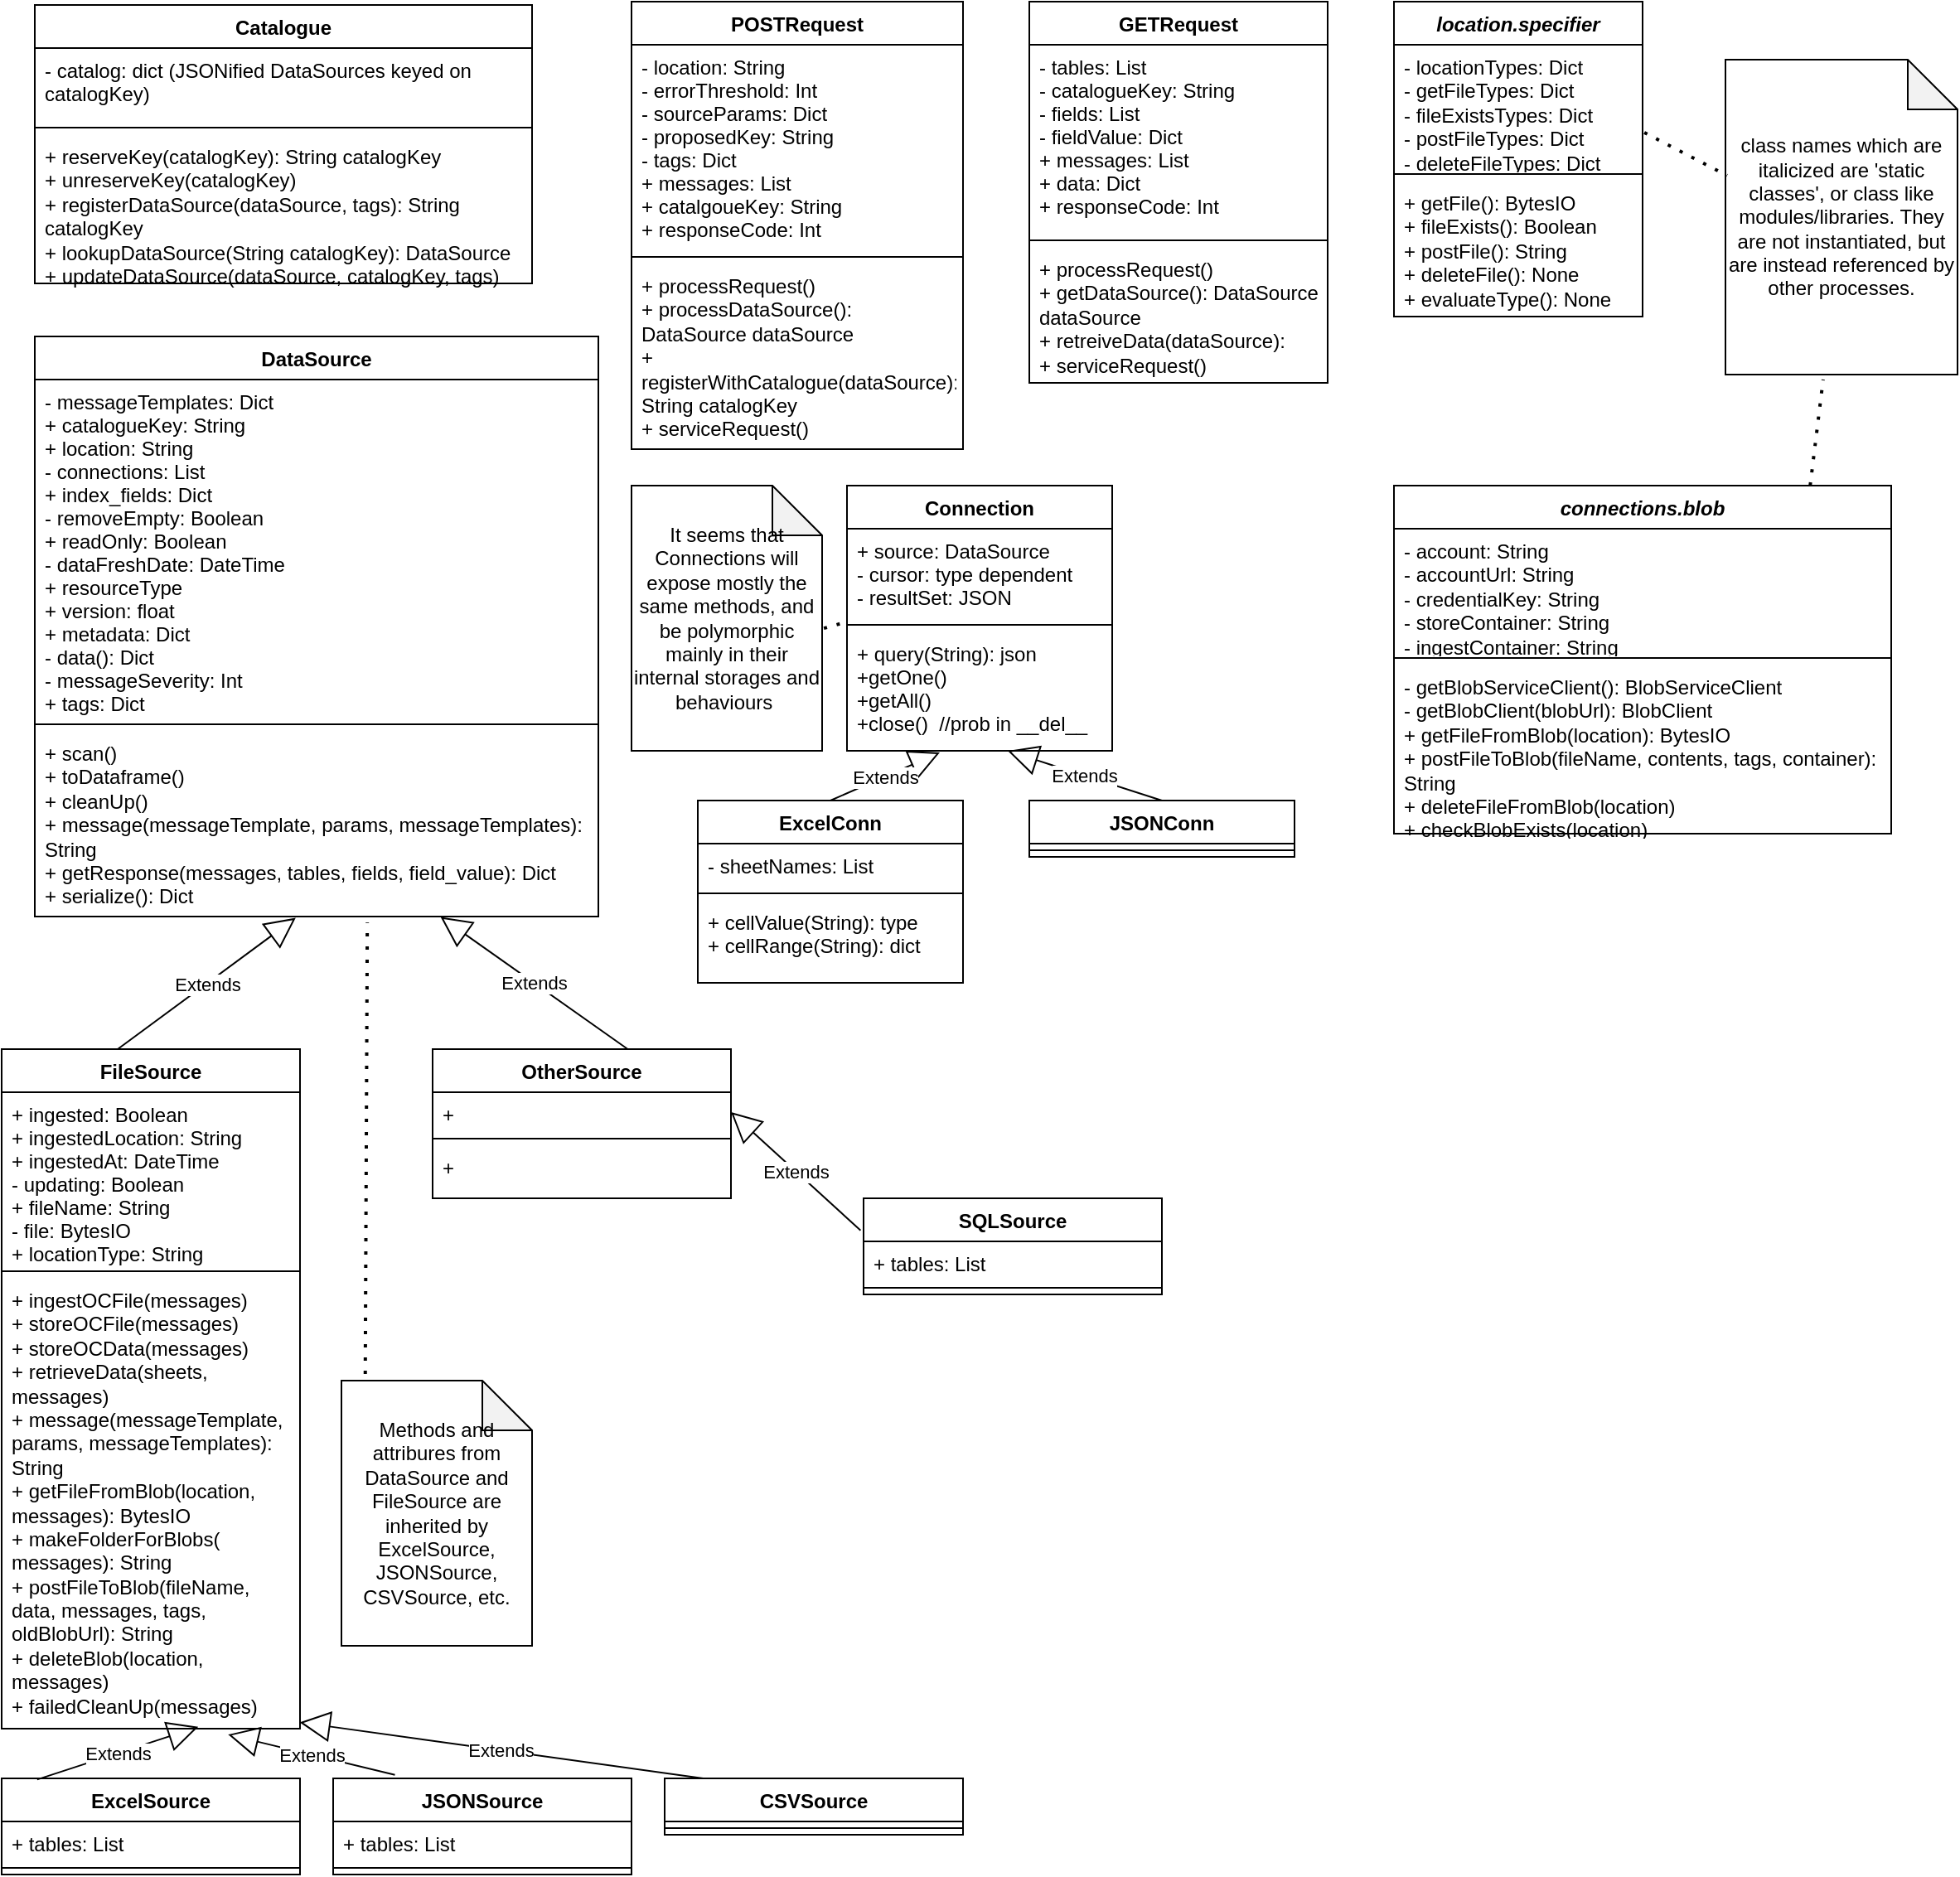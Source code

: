<mxfile>
    <diagram id="i0HuEJJpb179jTzEXLAF" name="Page-1">
        <mxGraphModel dx="1224" dy="608" grid="1" gridSize="10" guides="1" tooltips="1" connect="1" arrows="1" fold="1" page="1" pageScale="1" pageWidth="850" pageHeight="1100" math="0" shadow="0">
            <root>
                <mxCell id="0"/>
                <mxCell id="1" parent="0"/>
                <mxCell id="IOtS3WivhRrsCKZ9e64G-1" value="Catalogue" style="swimlane;fontStyle=1;align=center;verticalAlign=top;childLayout=stackLayout;horizontal=1;startSize=26;horizontalStack=0;resizeParent=1;resizeParentMax=0;resizeLast=0;collapsible=1;marginBottom=0;" parent="1" vertex="1">
                    <mxGeometry x="40" y="40" width="300" height="168" as="geometry"/>
                </mxCell>
                <mxCell id="IOtS3WivhRrsCKZ9e64G-2" value="- catalog: dict (JSONified DataSources keyed on catalogKey)" style="text;strokeColor=none;fillColor=none;align=left;verticalAlign=top;spacingLeft=4;spacingRight=4;overflow=hidden;rotatable=0;points=[[0,0.5],[1,0.5]];portConstraint=eastwest;whiteSpace=wrap;" parent="IOtS3WivhRrsCKZ9e64G-1" vertex="1">
                    <mxGeometry y="26" width="300" height="44" as="geometry"/>
                </mxCell>
                <mxCell id="IOtS3WivhRrsCKZ9e64G-3" value="" style="line;strokeWidth=1;fillColor=none;align=left;verticalAlign=middle;spacingTop=-1;spacingLeft=3;spacingRight=3;rotatable=0;labelPosition=right;points=[];portConstraint=eastwest;" parent="IOtS3WivhRrsCKZ9e64G-1" vertex="1">
                    <mxGeometry y="70" width="300" height="8" as="geometry"/>
                </mxCell>
                <mxCell id="IOtS3WivhRrsCKZ9e64G-4" value="+ reserveKey(catalogKey): String catalogKey&#10;+ unreserveKey(catalogKey)&#10;+ registerDataSource(dataSource, tags): String catalogKey&#10;+ lookupDataSource(String catalogKey): DataSource&#10;+ updateDataSource(dataSource, catalogKey, tags)" style="text;strokeColor=none;fillColor=none;align=left;verticalAlign=top;spacingLeft=4;spacingRight=4;overflow=hidden;rotatable=0;points=[[0,0.5],[1,0.5]];portConstraint=eastwest;whiteSpace=wrap;" parent="IOtS3WivhRrsCKZ9e64G-1" vertex="1">
                    <mxGeometry y="78" width="300" height="90" as="geometry"/>
                </mxCell>
                <mxCell id="IOtS3WivhRrsCKZ9e64G-5" value="DataSource" style="swimlane;fontStyle=1;align=center;verticalAlign=top;childLayout=stackLayout;horizontal=1;startSize=26;horizontalStack=0;resizeParent=1;resizeParentMax=0;resizeLast=0;collapsible=1;marginBottom=0;" parent="1" vertex="1">
                    <mxGeometry x="40" y="240" width="340" height="350" as="geometry"/>
                </mxCell>
                <mxCell id="IOtS3WivhRrsCKZ9e64G-6" value="- messageTemplates: Dict&#10;+ catalogueKey: String&#10;+ location: String&#10;- connections: List&#10;+ index_fields: Dict&#10;- removeEmpty: Boolean&#10;+ readOnly: Boolean&#10;- dataFreshDate: DateTime&#10;+ resourceType&#10;+ version: float&#10;+ metadata: Dict&#10;- data(): Dict&#10;- messageSeverity: Int&#10;+ tags: Dict" style="text;strokeColor=none;fillColor=none;align=left;verticalAlign=top;spacingLeft=4;spacingRight=4;overflow=hidden;rotatable=0;points=[[0,0.5],[1,0.5]];portConstraint=eastwest;" parent="IOtS3WivhRrsCKZ9e64G-5" vertex="1">
                    <mxGeometry y="26" width="340" height="204" as="geometry"/>
                </mxCell>
                <mxCell id="IOtS3WivhRrsCKZ9e64G-7" value="" style="line;strokeWidth=1;fillColor=none;align=left;verticalAlign=middle;spacingTop=-1;spacingLeft=3;spacingRight=3;rotatable=0;labelPosition=right;points=[];portConstraint=eastwest;" parent="IOtS3WivhRrsCKZ9e64G-5" vertex="1">
                    <mxGeometry y="230" width="340" height="8" as="geometry"/>
                </mxCell>
                <mxCell id="IOtS3WivhRrsCKZ9e64G-8" value="+ scan()&#10;+ toDataframe()&#10;+ cleanUp()&#10;+ message(messageTemplate, params, messageTemplates): String&#10;+ getResponse(messages, tables, fields, field_value): Dict&#10;+ serialize(): Dict" style="text;strokeColor=none;fillColor=none;align=left;verticalAlign=top;spacingLeft=4;spacingRight=4;overflow=hidden;rotatable=0;points=[[0,0.5],[1,0.5]];portConstraint=eastwest;whiteSpace=wrap;" parent="IOtS3WivhRrsCKZ9e64G-5" vertex="1">
                    <mxGeometry y="238" width="340" height="112" as="geometry"/>
                </mxCell>
                <mxCell id="IOtS3WivhRrsCKZ9e64G-9" value="Connection" style="swimlane;fontStyle=1;align=center;verticalAlign=top;childLayout=stackLayout;horizontal=1;startSize=26;horizontalStack=0;resizeParent=1;resizeParentMax=0;resizeLast=0;collapsible=1;marginBottom=0;" parent="1" vertex="1">
                    <mxGeometry x="530" y="330" width="160" height="160" as="geometry"/>
                </mxCell>
                <mxCell id="IOtS3WivhRrsCKZ9e64G-10" value="+ source: DataSource&#10;- cursor: type dependent&#10;- resultSet: JSON" style="text;strokeColor=none;fillColor=none;align=left;verticalAlign=top;spacingLeft=4;spacingRight=4;overflow=hidden;rotatable=0;points=[[0,0.5],[1,0.5]];portConstraint=eastwest;" parent="IOtS3WivhRrsCKZ9e64G-9" vertex="1">
                    <mxGeometry y="26" width="160" height="54" as="geometry"/>
                </mxCell>
                <mxCell id="IOtS3WivhRrsCKZ9e64G-11" value="" style="line;strokeWidth=1;fillColor=none;align=left;verticalAlign=middle;spacingTop=-1;spacingLeft=3;spacingRight=3;rotatable=0;labelPosition=right;points=[];portConstraint=eastwest;" parent="IOtS3WivhRrsCKZ9e64G-9" vertex="1">
                    <mxGeometry y="80" width="160" height="8" as="geometry"/>
                </mxCell>
                <mxCell id="IOtS3WivhRrsCKZ9e64G-12" value="+ query(String): json&#10;+getOne()&#10;+getAll()&#10;+close()  //prob in __del__" style="text;strokeColor=none;fillColor=none;align=left;verticalAlign=top;spacingLeft=4;spacingRight=4;overflow=hidden;rotatable=0;points=[[0,0.5],[1,0.5]];portConstraint=eastwest;" parent="IOtS3WivhRrsCKZ9e64G-9" vertex="1">
                    <mxGeometry y="88" width="160" height="72" as="geometry"/>
                </mxCell>
                <mxCell id="ur3cjd_tA1lOPhXmzHEM-6" value="ExcelConn" style="swimlane;fontStyle=1;align=center;verticalAlign=top;childLayout=stackLayout;horizontal=1;startSize=26;horizontalStack=0;resizeParent=1;resizeParentMax=0;resizeLast=0;collapsible=1;marginBottom=0;" parent="1" vertex="1">
                    <mxGeometry x="440" y="520" width="160" height="110" as="geometry"/>
                </mxCell>
                <mxCell id="ur3cjd_tA1lOPhXmzHEM-7" value="- sheetNames: List" style="text;strokeColor=none;fillColor=none;align=left;verticalAlign=top;spacingLeft=4;spacingRight=4;overflow=hidden;rotatable=0;points=[[0,0.5],[1,0.5]];portConstraint=eastwest;" parent="ur3cjd_tA1lOPhXmzHEM-6" vertex="1">
                    <mxGeometry y="26" width="160" height="26" as="geometry"/>
                </mxCell>
                <mxCell id="ur3cjd_tA1lOPhXmzHEM-8" value="" style="line;strokeWidth=1;fillColor=none;align=left;verticalAlign=middle;spacingTop=-1;spacingLeft=3;spacingRight=3;rotatable=0;labelPosition=right;points=[];portConstraint=eastwest;" parent="ur3cjd_tA1lOPhXmzHEM-6" vertex="1">
                    <mxGeometry y="52" width="160" height="8" as="geometry"/>
                </mxCell>
                <mxCell id="ur3cjd_tA1lOPhXmzHEM-9" value="+ cellValue(String): type&#10;+ cellRange(String): dict" style="text;strokeColor=none;fillColor=none;align=left;verticalAlign=top;spacingLeft=4;spacingRight=4;overflow=hidden;rotatable=0;points=[[0,0.5],[1,0.5]];portConstraint=eastwest;" parent="ur3cjd_tA1lOPhXmzHEM-6" vertex="1">
                    <mxGeometry y="60" width="160" height="50" as="geometry"/>
                </mxCell>
                <mxCell id="ur3cjd_tA1lOPhXmzHEM-10" value="JSONConn" style="swimlane;fontStyle=1;align=center;verticalAlign=top;childLayout=stackLayout;horizontal=1;startSize=26;horizontalStack=0;resizeParent=1;resizeParentMax=0;resizeLast=0;collapsible=1;marginBottom=0;" parent="1" vertex="1">
                    <mxGeometry x="640" y="520" width="160" height="34" as="geometry"/>
                </mxCell>
                <mxCell id="ur3cjd_tA1lOPhXmzHEM-12" value="" style="line;strokeWidth=1;fillColor=none;align=left;verticalAlign=middle;spacingTop=-1;spacingLeft=3;spacingRight=3;rotatable=0;labelPosition=right;points=[];portConstraint=eastwest;" parent="ur3cjd_tA1lOPhXmzHEM-10" vertex="1">
                    <mxGeometry y="26" width="160" height="8" as="geometry"/>
                </mxCell>
                <mxCell id="ur3cjd_tA1lOPhXmzHEM-14" value="Extends" style="endArrow=block;endSize=16;endFill=0;html=1;rounded=0;entryX=0.35;entryY=1.014;entryDx=0;entryDy=0;entryPerimeter=0;exitX=0.5;exitY=0;exitDx=0;exitDy=0;" parent="1" source="ur3cjd_tA1lOPhXmzHEM-6" target="IOtS3WivhRrsCKZ9e64G-12" edge="1">
                    <mxGeometry width="160" relative="1" as="geometry">
                        <mxPoint x="520" y="690" as="sourcePoint"/>
                        <mxPoint x="680" y="690" as="targetPoint"/>
                    </mxGeometry>
                </mxCell>
                <mxCell id="ur3cjd_tA1lOPhXmzHEM-15" value="Extends" style="endArrow=block;endSize=16;endFill=0;html=1;rounded=0;entryX=0.606;entryY=1;entryDx=0;entryDy=0;entryPerimeter=0;exitX=0.5;exitY=0;exitDx=0;exitDy=0;" parent="1" source="ur3cjd_tA1lOPhXmzHEM-10" target="IOtS3WivhRrsCKZ9e64G-12" edge="1">
                    <mxGeometry width="160" relative="1" as="geometry">
                        <mxPoint x="590" y="920" as="sourcePoint"/>
                        <mxPoint x="750" y="920" as="targetPoint"/>
                    </mxGeometry>
                </mxCell>
                <mxCell id="J48dg5zKVeO8EY1i-7HX-1" value="It seems that Connections will expose mostly the same methods, and be polymorphic mainly in their internal storages and behaviours&amp;nbsp;" style="shape=note;whiteSpace=wrap;html=1;backgroundOutline=1;darkOpacity=0.05;" parent="1" vertex="1">
                    <mxGeometry x="400" y="330" width="115" height="160" as="geometry"/>
                </mxCell>
                <mxCell id="J48dg5zKVeO8EY1i-7HX-2" value="" style="endArrow=none;dashed=1;html=1;dashPattern=1 3;strokeWidth=2;rounded=0;exitX=1.009;exitY=0.538;exitDx=0;exitDy=0;exitPerimeter=0;entryX=-0.019;entryY=-0.069;entryDx=0;entryDy=0;entryPerimeter=0;" parent="1" source="J48dg5zKVeO8EY1i-7HX-1" target="IOtS3WivhRrsCKZ9e64G-12" edge="1">
                    <mxGeometry width="50" height="50" relative="1" as="geometry">
                        <mxPoint x="400" y="440" as="sourcePoint"/>
                        <mxPoint x="450" y="390" as="targetPoint"/>
                    </mxGeometry>
                </mxCell>
                <mxCell id="W7PKi4BOr_m87uY0X5EW-5" value="GETRequest" style="swimlane;fontStyle=1;align=center;verticalAlign=top;childLayout=stackLayout;horizontal=1;startSize=26;horizontalStack=0;resizeParent=1;resizeParentMax=0;resizeLast=0;collapsible=1;marginBottom=0;" parent="1" vertex="1">
                    <mxGeometry x="640" y="38" width="180" height="230" as="geometry"/>
                </mxCell>
                <mxCell id="W7PKi4BOr_m87uY0X5EW-6" value="- tables: List&#10;- catalogueKey: String&#10;- fields: List&#10;- fieldValue: Dict&#10;+ messages: List&#10;+ data: Dict&#10;+ responseCode: Int" style="text;strokeColor=none;fillColor=none;align=left;verticalAlign=top;spacingLeft=4;spacingRight=4;overflow=hidden;rotatable=0;points=[[0,0.5],[1,0.5]];portConstraint=eastwest;" parent="W7PKi4BOr_m87uY0X5EW-5" vertex="1">
                    <mxGeometry y="26" width="180" height="114" as="geometry"/>
                </mxCell>
                <mxCell id="W7PKi4BOr_m87uY0X5EW-7" value="" style="line;strokeWidth=1;fillColor=none;align=left;verticalAlign=middle;spacingTop=-1;spacingLeft=3;spacingRight=3;rotatable=0;labelPosition=right;points=[];portConstraint=eastwest;" parent="W7PKi4BOr_m87uY0X5EW-5" vertex="1">
                    <mxGeometry y="140" width="180" height="8" as="geometry"/>
                </mxCell>
                <mxCell id="W7PKi4BOr_m87uY0X5EW-8" value="+ processRequest()&#10;+ getDataSource(): DataSource dataSource&#10;+ retreiveData(dataSource): &#10;+ serviceRequest()" style="text;strokeColor=none;fillColor=none;align=left;verticalAlign=top;spacingLeft=4;spacingRight=4;overflow=hidden;rotatable=0;points=[[0,0.5],[1,0.5]];portConstraint=eastwest;whiteSpace=wrap;" parent="W7PKi4BOr_m87uY0X5EW-5" vertex="1">
                    <mxGeometry y="148" width="180" height="82" as="geometry"/>
                </mxCell>
                <mxCell id="2" value="location.specifier" style="swimlane;fontStyle=3;align=center;verticalAlign=top;childLayout=stackLayout;horizontal=1;startSize=26;horizontalStack=0;resizeParent=1;resizeParentMax=0;resizeLast=0;collapsible=1;marginBottom=0;whiteSpace=wrap;" parent="1" vertex="1">
                    <mxGeometry x="860" y="38" width="150" height="190" as="geometry"/>
                </mxCell>
                <mxCell id="3" value="- locationTypes: Dict&#10;- getFileTypes: Dict&#10;- fileExistsTypes: Dict&#10;- postFileTypes: Dict&#10;- deleteFileTypes: Dict" style="text;strokeColor=none;fillColor=none;align=left;verticalAlign=top;spacingLeft=4;spacingRight=4;overflow=hidden;rotatable=0;points=[[0,0.5],[1,0.5]];portConstraint=eastwest;whiteSpace=wrap;" parent="2" vertex="1">
                    <mxGeometry y="26" width="150" height="74" as="geometry"/>
                </mxCell>
                <mxCell id="4" value="" style="line;strokeWidth=1;fillColor=none;align=left;verticalAlign=middle;spacingTop=-1;spacingLeft=3;spacingRight=3;rotatable=0;labelPosition=right;points=[];portConstraint=eastwest;" parent="2" vertex="1">
                    <mxGeometry y="100" width="150" height="8" as="geometry"/>
                </mxCell>
                <mxCell id="5" value="+ getFile(): BytesIO&#10;+ fileExists(): Boolean&#10;+ postFile(): String&#10;+ deleteFile(): None&#10;+ evaluateType(): None" style="text;strokeColor=none;fillColor=none;align=left;verticalAlign=top;spacingLeft=4;spacingRight=4;overflow=hidden;rotatable=0;points=[[0,0.5],[1,0.5]];portConstraint=eastwest;whiteSpace=wrap;" parent="2" vertex="1">
                    <mxGeometry y="108" width="150" height="82" as="geometry"/>
                </mxCell>
                <mxCell id="7" value="connections.blob" style="swimlane;fontStyle=3;align=center;verticalAlign=top;childLayout=stackLayout;horizontal=1;startSize=26;horizontalStack=0;resizeParent=1;resizeParentMax=0;resizeLast=0;collapsible=1;marginBottom=0;whiteSpace=wrap;" parent="1" vertex="1">
                    <mxGeometry x="860" y="330" width="300" height="210" as="geometry"/>
                </mxCell>
                <mxCell id="8" value="- account: String&#10;- accountUrl: String&#10;- credentialKey: String&#10;- storeContainer: String&#10;- ingestContainer: String" style="text;strokeColor=none;fillColor=none;align=left;verticalAlign=top;spacingLeft=4;spacingRight=4;overflow=hidden;rotatable=0;points=[[0,0.5],[1,0.5]];portConstraint=eastwest;whiteSpace=wrap;" parent="7" vertex="1">
                    <mxGeometry y="26" width="300" height="74" as="geometry"/>
                </mxCell>
                <mxCell id="9" value="" style="line;strokeWidth=1;fillColor=none;align=left;verticalAlign=middle;spacingTop=-1;spacingLeft=3;spacingRight=3;rotatable=0;labelPosition=right;points=[];portConstraint=eastwest;" parent="7" vertex="1">
                    <mxGeometry y="100" width="300" height="8" as="geometry"/>
                </mxCell>
                <mxCell id="10" value="- getBlobServiceClient(): BlobServiceClient&#10;- getBlobClient(blobUrl): BlobClient&#10;+ getFileFromBlob(location): BytesIO&#10;+ postFileToBlob(fileName, contents, tags, container): String&#10;+ deleteFileFromBlob(location)&#10;+ checkBlobExists(location)" style="text;strokeColor=none;fillColor=none;align=left;verticalAlign=top;spacingLeft=4;spacingRight=4;overflow=hidden;rotatable=0;points=[[0,0.5],[1,0.5]];portConstraint=eastwest;whiteSpace=wrap;" parent="7" vertex="1">
                    <mxGeometry y="108" width="300" height="102" as="geometry"/>
                </mxCell>
                <mxCell id="11" value="class names which are italicized are 'static classes', or class like modules/libraries. They are not instantiated, but are instead referenced by other processes." style="shape=note;whiteSpace=wrap;html=1;backgroundOutline=1;darkOpacity=0.05;" parent="1" vertex="1">
                    <mxGeometry x="1060" y="73" width="140" height="190" as="geometry"/>
                </mxCell>
                <mxCell id="12" value="POSTRequest" style="swimlane;fontStyle=1;align=center;verticalAlign=top;childLayout=stackLayout;horizontal=1;startSize=26;horizontalStack=0;resizeParent=1;resizeParentMax=0;resizeLast=0;collapsible=1;marginBottom=0;" parent="1" vertex="1">
                    <mxGeometry x="400" y="38" width="200" height="270" as="geometry"/>
                </mxCell>
                <mxCell id="13" value="- location: String&#10;- errorThreshold: Int&#10;- sourceParams: Dict&#10;- proposedKey: String&#10;- tags: Dict&#10;+ messages: List&#10;+ catalgoueKey: String&#10;+ responseCode: Int" style="text;strokeColor=none;fillColor=none;align=left;verticalAlign=top;spacingLeft=4;spacingRight=4;overflow=hidden;rotatable=0;points=[[0,0.5],[1,0.5]];portConstraint=eastwest;" parent="12" vertex="1">
                    <mxGeometry y="26" width="200" height="124" as="geometry"/>
                </mxCell>
                <mxCell id="14" value="" style="line;strokeWidth=1;fillColor=none;align=left;verticalAlign=middle;spacingTop=-1;spacingLeft=3;spacingRight=3;rotatable=0;labelPosition=right;points=[];portConstraint=eastwest;" parent="12" vertex="1">
                    <mxGeometry y="150" width="200" height="8" as="geometry"/>
                </mxCell>
                <mxCell id="15" value="+ processRequest()&#10;+ processDataSource(): DataSource dataSource&#10;+ registerWithCatalogue(dataSource): String catalogKey&#10;+ serviceRequest()" style="text;strokeColor=none;fillColor=none;align=left;verticalAlign=top;spacingLeft=4;spacingRight=4;overflow=hidden;rotatable=0;points=[[0,0.5],[1,0.5]];portConstraint=eastwest;whiteSpace=wrap;" parent="12" vertex="1">
                    <mxGeometry y="158" width="200" height="112" as="geometry"/>
                </mxCell>
                <mxCell id="16" value="FileSource" style="swimlane;fontStyle=1;align=center;verticalAlign=top;childLayout=stackLayout;horizontal=1;startSize=26;horizontalStack=0;resizeParent=1;resizeParentMax=0;resizeLast=0;collapsible=1;marginBottom=0;" parent="1" vertex="1">
                    <mxGeometry x="20" y="670" width="180" height="410" as="geometry"/>
                </mxCell>
                <mxCell id="17" value="+ ingested: Boolean&#10;+ ingestedLocation: String&#10;+ ingestedAt: DateTime&#10;- updating: Boolean&#10;+ fileName: String&#10;- file: BytesIO&#10;+ locationType: String" style="text;strokeColor=none;fillColor=none;align=left;verticalAlign=top;spacingLeft=4;spacingRight=4;overflow=hidden;rotatable=0;points=[[0,0.5],[1,0.5]];portConstraint=eastwest;" parent="16" vertex="1">
                    <mxGeometry y="26" width="180" height="104" as="geometry"/>
                </mxCell>
                <mxCell id="18" value="" style="line;strokeWidth=1;fillColor=none;align=left;verticalAlign=middle;spacingTop=-1;spacingLeft=3;spacingRight=3;rotatable=0;labelPosition=right;points=[];portConstraint=eastwest;" parent="16" vertex="1">
                    <mxGeometry y="130" width="180" height="8" as="geometry"/>
                </mxCell>
                <mxCell id="19" value="+ ingestOCFile(messages)&#10;+ storeOCFile(messages)&#10;+ storeOCData(messages)&#10;+ retrieveData(sheets, messages)&#10;+ message(messageTemplate, params, messageTemplates): String&#10;+ getFileFromBlob(location, messages): BytesIO&#10;+ makeFolderForBlobs( messages): String&#10;+ postFileToBlob(fileName, data, messages, tags, oldBlobUrl): String&#10;+ deleteBlob(location, messages)&#10;+ failedCleanUp(messages)" style="text;strokeColor=none;fillColor=none;align=left;verticalAlign=top;spacingLeft=4;spacingRight=4;overflow=hidden;rotatable=0;points=[[0,0.5],[1,0.5]];portConstraint=eastwest;whiteSpace=wrap;" parent="16" vertex="1">
                    <mxGeometry y="138" width="180" height="272" as="geometry"/>
                </mxCell>
                <mxCell id="24" value="ExcelSource" style="swimlane;fontStyle=1;align=center;verticalAlign=top;childLayout=stackLayout;horizontal=1;startSize=26;horizontalStack=0;resizeParent=1;resizeParentMax=0;resizeLast=0;collapsible=1;marginBottom=0;" parent="1" vertex="1">
                    <mxGeometry x="20" y="1110" width="180" height="58" as="geometry"/>
                </mxCell>
                <mxCell id="25" value="+ tables: List" style="text;strokeColor=none;fillColor=none;align=left;verticalAlign=top;spacingLeft=4;spacingRight=4;overflow=hidden;rotatable=0;points=[[0,0.5],[1,0.5]];portConstraint=eastwest;" parent="24" vertex="1">
                    <mxGeometry y="26" width="180" height="24" as="geometry"/>
                </mxCell>
                <mxCell id="26" value="" style="line;strokeWidth=1;fillColor=none;align=left;verticalAlign=middle;spacingTop=-1;spacingLeft=3;spacingRight=3;rotatable=0;labelPosition=right;points=[];portConstraint=eastwest;" parent="24" vertex="1">
                    <mxGeometry y="50" width="180" height="8" as="geometry"/>
                </mxCell>
                <mxCell id="28" value="JSONSource" style="swimlane;fontStyle=1;align=center;verticalAlign=top;childLayout=stackLayout;horizontal=1;startSize=26;horizontalStack=0;resizeParent=1;resizeParentMax=0;resizeLast=0;collapsible=1;marginBottom=0;" parent="1" vertex="1">
                    <mxGeometry x="220" y="1110" width="180" height="58" as="geometry"/>
                </mxCell>
                <mxCell id="29" value="+ tables: List" style="text;strokeColor=none;fillColor=none;align=left;verticalAlign=top;spacingLeft=4;spacingRight=4;overflow=hidden;rotatable=0;points=[[0,0.5],[1,0.5]];portConstraint=eastwest;" parent="28" vertex="1">
                    <mxGeometry y="26" width="180" height="24" as="geometry"/>
                </mxCell>
                <mxCell id="30" value="" style="line;strokeWidth=1;fillColor=none;align=left;verticalAlign=middle;spacingTop=-1;spacingLeft=3;spacingRight=3;rotatable=0;labelPosition=right;points=[];portConstraint=eastwest;" parent="28" vertex="1">
                    <mxGeometry y="50" width="180" height="8" as="geometry"/>
                </mxCell>
                <mxCell id="32" value="CSVSource" style="swimlane;fontStyle=1;align=center;verticalAlign=top;childLayout=stackLayout;horizontal=1;startSize=26;horizontalStack=0;resizeParent=1;resizeParentMax=0;resizeLast=0;collapsible=1;marginBottom=0;" parent="1" vertex="1">
                    <mxGeometry x="420" y="1110" width="180" height="34" as="geometry"/>
                </mxCell>
                <mxCell id="34" value="" style="line;strokeWidth=1;fillColor=none;align=left;verticalAlign=middle;spacingTop=-1;spacingLeft=3;spacingRight=3;rotatable=0;labelPosition=right;points=[];portConstraint=eastwest;" parent="32" vertex="1">
                    <mxGeometry y="26" width="180" height="8" as="geometry"/>
                </mxCell>
                <mxCell id="37" value="Extends" style="endArrow=block;endSize=16;endFill=0;html=1;rounded=0;exitX=0.389;exitY=0;exitDx=0;exitDy=0;exitPerimeter=0;entryX=0.463;entryY=1.007;entryDx=0;entryDy=0;entryPerimeter=0;" parent="1" source="16" target="IOtS3WivhRrsCKZ9e64G-8" edge="1">
                    <mxGeometry width="160" relative="1" as="geometry">
                        <mxPoint x="630" y="820" as="sourcePoint"/>
                        <mxPoint x="610" y="720" as="targetPoint"/>
                    </mxGeometry>
                </mxCell>
                <mxCell id="38" value="Extends" style="endArrow=block;endSize=16;endFill=0;html=1;rounded=0;exitX=0.119;exitY=0.012;exitDx=0;exitDy=0;exitPerimeter=0;entryX=0.659;entryY=0.996;entryDx=0;entryDy=0;entryPerimeter=0;" parent="1" source="24" target="19" edge="1">
                    <mxGeometry width="160" relative="1" as="geometry">
                        <mxPoint x="100.02" y="740" as="sourcePoint"/>
                        <mxPoint x="160" y="1100" as="targetPoint"/>
                    </mxGeometry>
                </mxCell>
                <mxCell id="39" value="Extends" style="endArrow=block;endSize=16;endFill=0;html=1;rounded=0;exitX=0.207;exitY=-0.036;exitDx=0;exitDy=0;exitPerimeter=0;entryX=0.759;entryY=1.013;entryDx=0;entryDy=0;entryPerimeter=0;" parent="1" source="28" target="19" edge="1">
                    <mxGeometry width="160" relative="1" as="geometry">
                        <mxPoint x="51.42" y="1131.2" as="sourcePoint"/>
                        <mxPoint x="148.62" y="1089.112" as="targetPoint"/>
                    </mxGeometry>
                </mxCell>
                <mxCell id="40" value="Extends" style="endArrow=block;endSize=16;endFill=0;html=1;rounded=0;exitX=0.129;exitY=0;exitDx=0;exitDy=0;exitPerimeter=0;entryX=0.999;entryY=0.986;entryDx=0;entryDy=0;entryPerimeter=0;" parent="1" source="32" target="19" edge="1">
                    <mxGeometry width="160" relative="1" as="geometry">
                        <mxPoint x="267.26" y="1126.4" as="sourcePoint"/>
                        <mxPoint x="166.62" y="1092.886" as="targetPoint"/>
                    </mxGeometry>
                </mxCell>
                <mxCell id="41" value="OtherSource" style="swimlane;fontStyle=1;align=center;verticalAlign=top;childLayout=stackLayout;horizontal=1;startSize=26;horizontalStack=0;resizeParent=1;resizeParentMax=0;resizeLast=0;collapsible=1;marginBottom=0;" parent="1" vertex="1">
                    <mxGeometry x="280" y="670" width="180" height="90" as="geometry"/>
                </mxCell>
                <mxCell id="42" value="+" style="text;strokeColor=none;fillColor=none;align=left;verticalAlign=top;spacingLeft=4;spacingRight=4;overflow=hidden;rotatable=0;points=[[0,0.5],[1,0.5]];portConstraint=eastwest;" parent="41" vertex="1">
                    <mxGeometry y="26" width="180" height="24" as="geometry"/>
                </mxCell>
                <mxCell id="43" value="" style="line;strokeWidth=1;fillColor=none;align=left;verticalAlign=middle;spacingTop=-1;spacingLeft=3;spacingRight=3;rotatable=0;labelPosition=right;points=[];portConstraint=eastwest;" parent="41" vertex="1">
                    <mxGeometry y="50" width="180" height="8" as="geometry"/>
                </mxCell>
                <mxCell id="44" value="+" style="text;strokeColor=none;fillColor=none;align=left;verticalAlign=top;spacingLeft=4;spacingRight=4;overflow=hidden;rotatable=0;points=[[0,0.5],[1,0.5]];portConstraint=eastwest;whiteSpace=wrap;" parent="41" vertex="1">
                    <mxGeometry y="58" width="180" height="32" as="geometry"/>
                </mxCell>
                <mxCell id="45" value="SQLSource" style="swimlane;fontStyle=1;align=center;verticalAlign=top;childLayout=stackLayout;horizontal=1;startSize=26;horizontalStack=0;resizeParent=1;resizeParentMax=0;resizeLast=0;collapsible=1;marginBottom=0;" parent="1" vertex="1">
                    <mxGeometry x="540" y="760" width="180" height="58" as="geometry"/>
                </mxCell>
                <mxCell id="46" value="+ tables: List" style="text;strokeColor=none;fillColor=none;align=left;verticalAlign=top;spacingLeft=4;spacingRight=4;overflow=hidden;rotatable=0;points=[[0,0.5],[1,0.5]];portConstraint=eastwest;" parent="45" vertex="1">
                    <mxGeometry y="26" width="180" height="24" as="geometry"/>
                </mxCell>
                <mxCell id="47" value="" style="line;strokeWidth=1;fillColor=none;align=left;verticalAlign=middle;spacingTop=-1;spacingLeft=3;spacingRight=3;rotatable=0;labelPosition=right;points=[];portConstraint=eastwest;" parent="45" vertex="1">
                    <mxGeometry y="50" width="180" height="8" as="geometry"/>
                </mxCell>
                <mxCell id="48" value="Extends" style="endArrow=block;endSize=16;endFill=0;html=1;rounded=0;exitX=-0.01;exitY=0.335;exitDx=0;exitDy=0;entryX=1;entryY=0.5;entryDx=0;entryDy=0;exitPerimeter=0;" parent="1" source="45" target="42" edge="1">
                    <mxGeometry width="160" relative="1" as="geometry">
                        <mxPoint x="100.02" y="740" as="sourcePoint"/>
                        <mxPoint x="207.42" y="701.554" as="targetPoint"/>
                    </mxGeometry>
                </mxCell>
                <mxCell id="49" value="Extends" style="endArrow=block;endSize=16;endFill=0;html=1;rounded=0;exitX=0.654;exitY=0;exitDx=0;exitDy=0;entryX=0.72;entryY=1.002;entryDx=0;entryDy=0;entryPerimeter=0;exitPerimeter=0;" parent="1" source="41" target="IOtS3WivhRrsCKZ9e64G-8" edge="1">
                    <mxGeometry width="160" relative="1" as="geometry">
                        <mxPoint x="560" y="754.5" as="sourcePoint"/>
                        <mxPoint x="470" y="778" as="targetPoint"/>
                    </mxGeometry>
                </mxCell>
                <mxCell id="50" value="Methods and attribures from DataSource and FileSource are inherited by ExcelSource, JSONSource, CSVSource, etc." style="shape=note;whiteSpace=wrap;html=1;backgroundOutline=1;darkOpacity=0.05;" parent="1" vertex="1">
                    <mxGeometry x="225" y="870" width="115" height="160" as="geometry"/>
                </mxCell>
                <mxCell id="51" value="" style="endArrow=none;dashed=1;html=1;dashPattern=1 3;strokeWidth=2;rounded=0;entryX=0.59;entryY=1.032;entryDx=0;entryDy=0;entryPerimeter=0;exitX=0.125;exitY=-0.025;exitDx=0;exitDy=0;exitPerimeter=0;" parent="1" source="50" target="IOtS3WivhRrsCKZ9e64G-8" edge="1">
                    <mxGeometry width="50" height="50" relative="1" as="geometry">
                        <mxPoint x="420" y="530" as="sourcePoint"/>
                        <mxPoint x="536.96" y="423.032" as="targetPoint"/>
                    </mxGeometry>
                </mxCell>
                <mxCell id="of24jUMipE0uJhH-4DgN-51" value="" style="endArrow=none;dashed=1;html=1;dashPattern=1 3;strokeWidth=2;rounded=0;entryX=0.421;entryY=1.016;entryDx=0;entryDy=0;entryPerimeter=0;exitX=0.837;exitY=0;exitDx=0;exitDy=0;exitPerimeter=0;" parent="1" source="7" target="11" edge="1">
                    <mxGeometry width="50" height="50" relative="1" as="geometry">
                        <mxPoint x="249.375" y="876" as="sourcePoint"/>
                        <mxPoint x="250.6" y="593.584" as="targetPoint"/>
                    </mxGeometry>
                </mxCell>
                <mxCell id="of24jUMipE0uJhH-4DgN-52" value="" style="endArrow=none;dashed=1;html=1;dashPattern=1 3;strokeWidth=2;rounded=0;entryX=0.007;entryY=0.368;entryDx=0;entryDy=0;entryPerimeter=0;exitX=1.007;exitY=0.716;exitDx=0;exitDy=0;exitPerimeter=0;" parent="1" source="3" target="11" edge="1">
                    <mxGeometry width="50" height="50" relative="1" as="geometry">
                        <mxPoint x="1121.1" y="340" as="sourcePoint"/>
                        <mxPoint x="1128.94" y="276.04" as="targetPoint"/>
                    </mxGeometry>
                </mxCell>
            </root>
        </mxGraphModel>
    </diagram>
</mxfile>